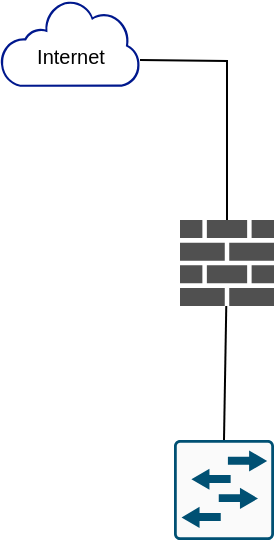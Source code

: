 <mxfile version="23.1.0" type="github">
  <diagram name="Page-1" id="ieDN78RhmptPFViyQEq6">
    <mxGraphModel dx="794" dy="414" grid="1" gridSize="10" guides="1" tooltips="1" connect="1" arrows="1" fold="1" page="1" pageScale="1" pageWidth="850" pageHeight="1100" math="0" shadow="0">
      <root>
        <mxCell id="0" />
        <mxCell id="1" parent="0" />
        <mxCell id="ikyv0bNC-03RKVHaxbpz-5" value="" style="sketch=0;aspect=fixed;pointerEvents=1;shadow=0;dashed=0;html=1;strokeColor=none;labelPosition=center;verticalLabelPosition=bottom;verticalAlign=top;align=center;fillColor=#00188D;shape=mxgraph.mscae.enterprise.internet_hollow" vertex="1" parent="1">
          <mxGeometry x="100" y="70" width="70" height="43.4" as="geometry" />
        </mxCell>
        <mxCell id="ikyv0bNC-03RKVHaxbpz-10" style="edgeStyle=orthogonalEdgeStyle;rounded=0;orthogonalLoop=1;jettySize=auto;html=1;endArrow=none;endFill=0;" edge="1" parent="1" target="ikyv0bNC-03RKVHaxbpz-8">
          <mxGeometry relative="1" as="geometry">
            <mxPoint x="70" y="270" as="targetPoint" />
            <mxPoint x="170" y="100" as="sourcePoint" />
          </mxGeometry>
        </mxCell>
        <mxCell id="ikyv0bNC-03RKVHaxbpz-6" value="&lt;font style=&quot;font-size: 10px;&quot;&gt;Internet&lt;/font&gt;" style="text;html=1;align=center;verticalAlign=middle;resizable=0;points=[];autosize=1;strokeColor=none;fillColor=none;" vertex="1" parent="1">
          <mxGeometry x="105" y="83.4" width="60" height="30" as="geometry" />
        </mxCell>
        <mxCell id="ikyv0bNC-03RKVHaxbpz-8" value="" style="sketch=0;pointerEvents=1;shadow=0;dashed=0;html=1;strokeColor=none;fillColor=#505050;labelPosition=center;verticalLabelPosition=bottom;verticalAlign=top;outlineConnect=0;align=center;shape=mxgraph.office.concepts.firewall;" vertex="1" parent="1">
          <mxGeometry x="190" y="180" width="47" height="43" as="geometry" />
        </mxCell>
        <mxCell id="ikyv0bNC-03RKVHaxbpz-11" value="" style="sketch=0;points=[[0.015,0.015,0],[0.985,0.015,0],[0.985,0.985,0],[0.015,0.985,0],[0.25,0,0],[0.5,0,0],[0.75,0,0],[1,0.25,0],[1,0.5,0],[1,0.75,0],[0.75,1,0],[0.5,1,0],[0.25,1,0],[0,0.75,0],[0,0.5,0],[0,0.25,0]];verticalLabelPosition=bottom;html=1;verticalAlign=top;aspect=fixed;align=center;pointerEvents=1;shape=mxgraph.cisco19.rect;prIcon=l2_switch;fillColor=#FAFAFA;strokeColor=#005073;" vertex="1" parent="1">
          <mxGeometry x="187" y="290" width="50" height="50" as="geometry" />
        </mxCell>
        <mxCell id="ikyv0bNC-03RKVHaxbpz-12" style="rounded=0;orthogonalLoop=1;jettySize=auto;html=1;entryX=0.5;entryY=0;entryDx=0;entryDy=0;entryPerimeter=0;endArrow=none;endFill=0;" edge="1" parent="1" source="ikyv0bNC-03RKVHaxbpz-8" target="ikyv0bNC-03RKVHaxbpz-11">
          <mxGeometry relative="1" as="geometry" />
        </mxCell>
      </root>
    </mxGraphModel>
  </diagram>
</mxfile>
